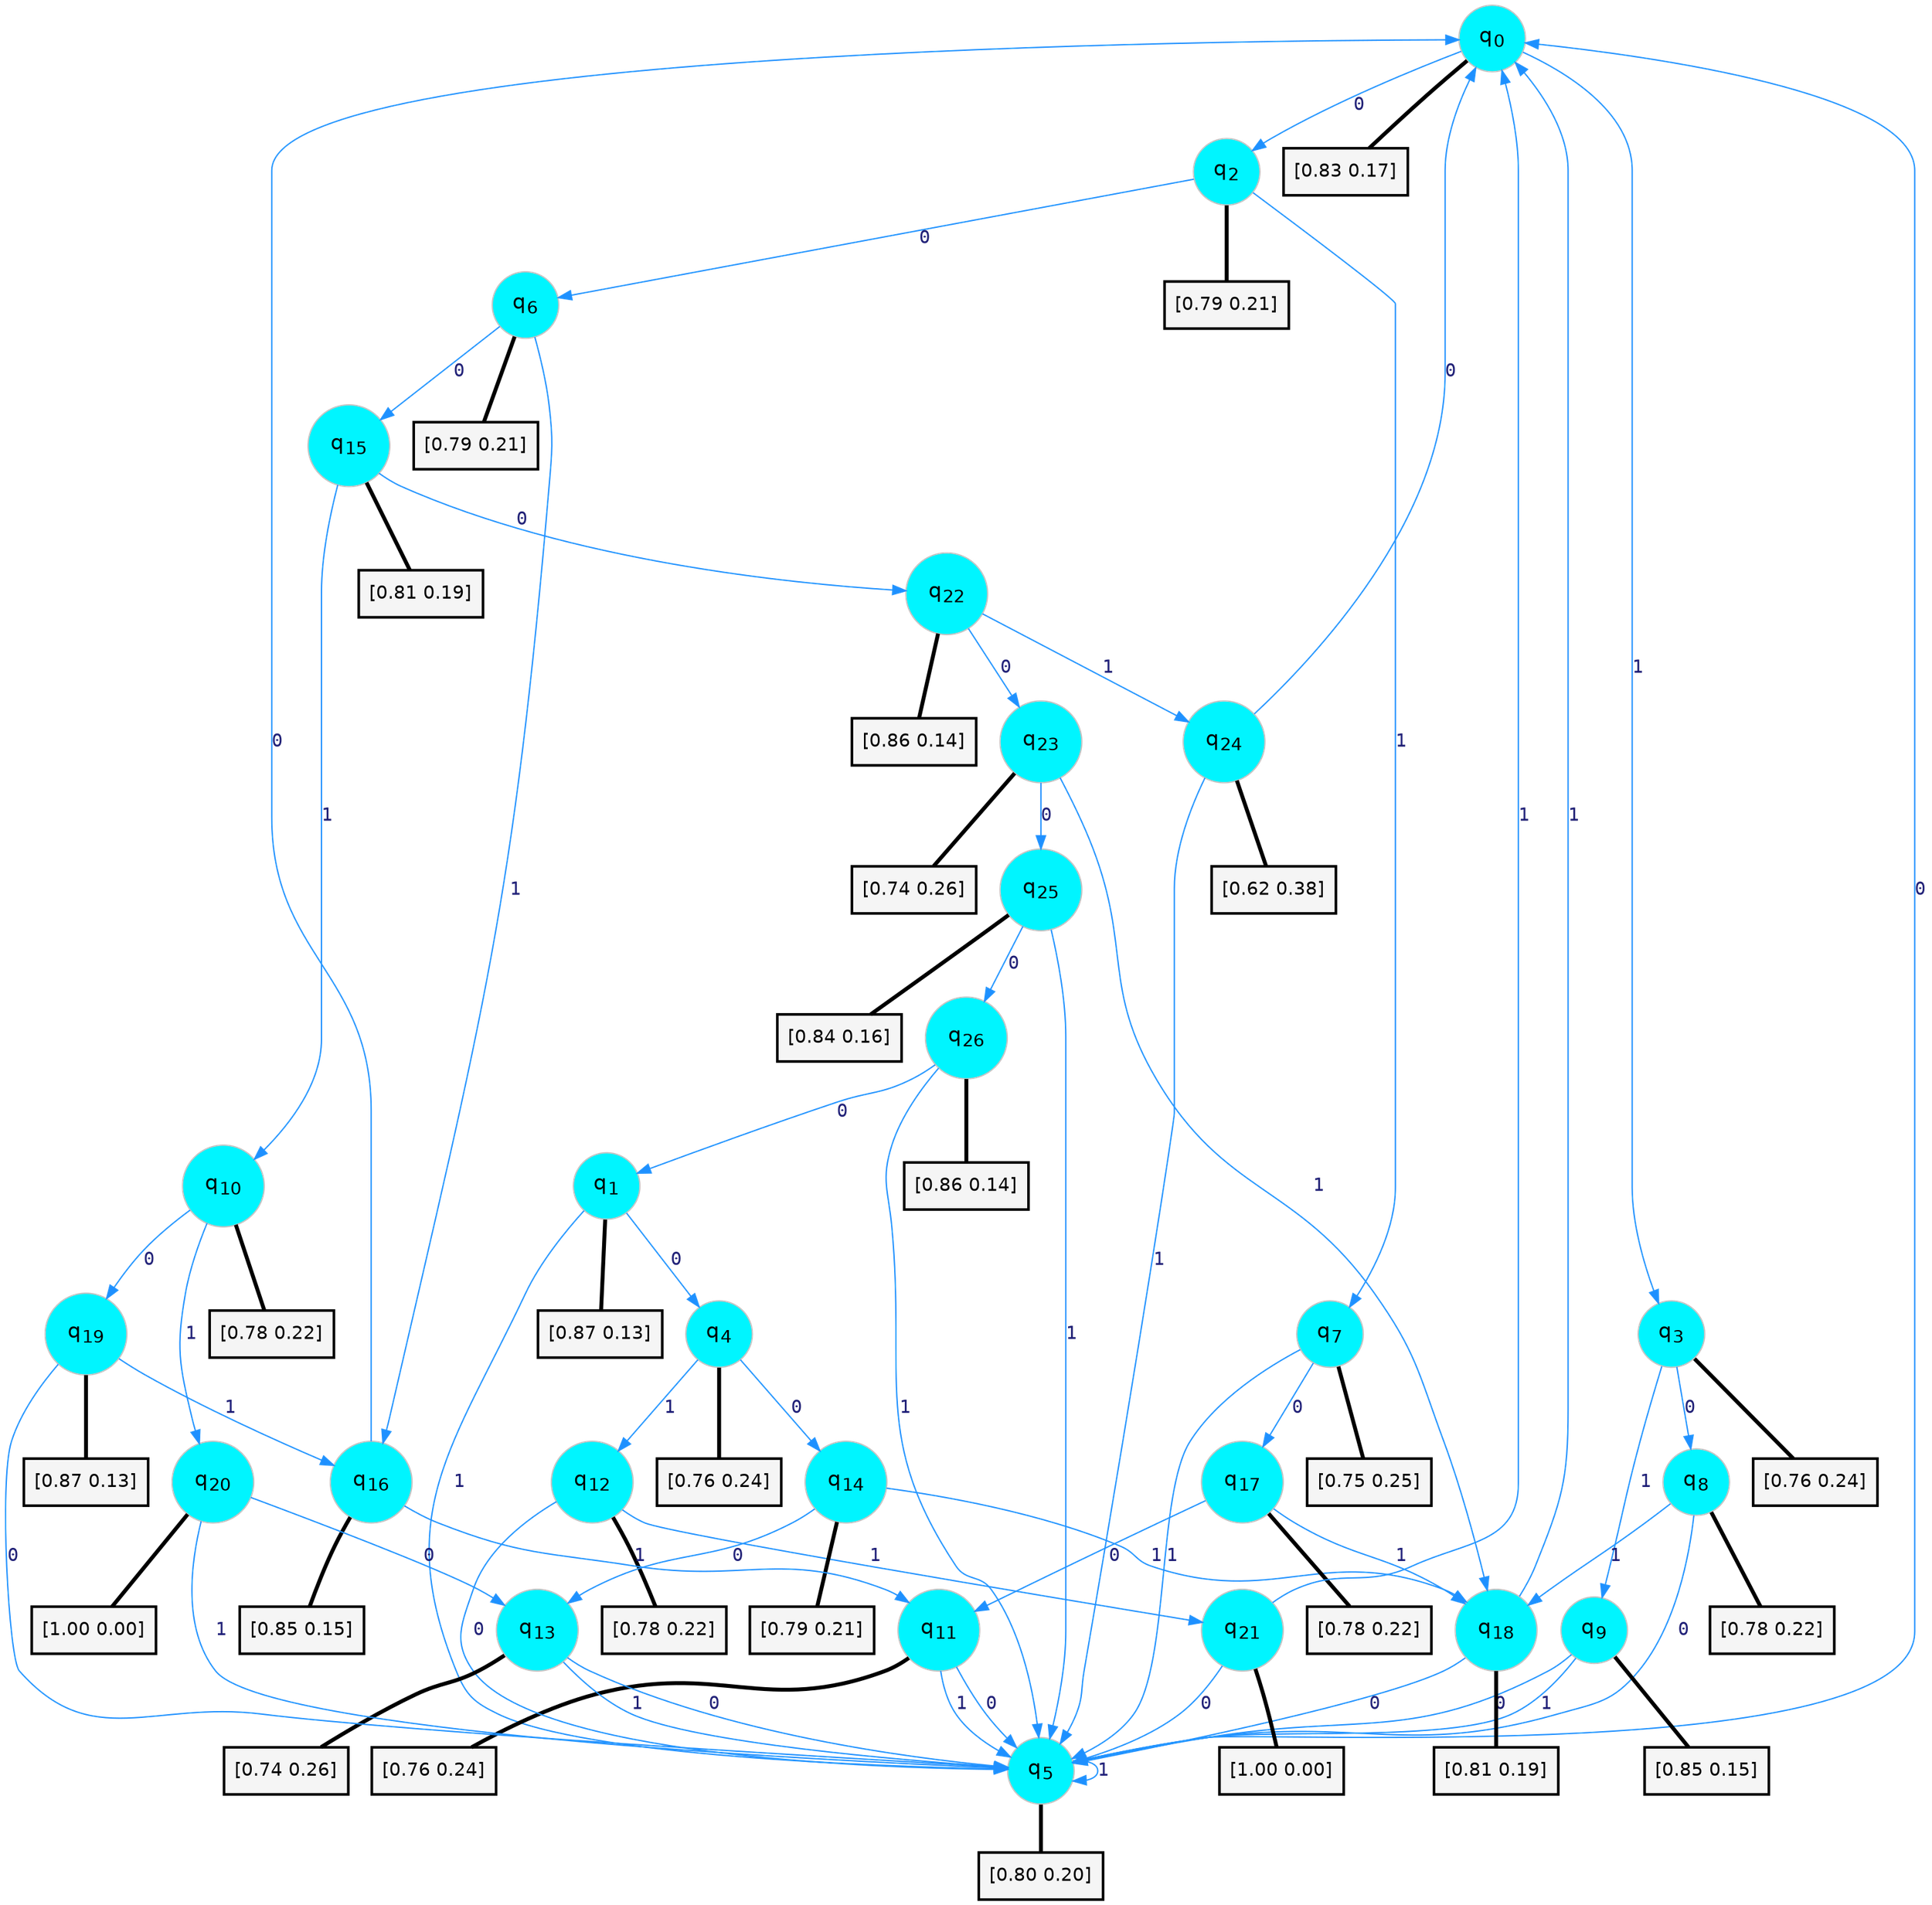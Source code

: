 digraph G {
graph [
bgcolor=transparent, dpi=300, rankdir=TD, size="40,25"];
node [
color=gray, fillcolor=turquoise1, fontcolor=black, fontname=Helvetica, fontsize=16, fontweight=bold, shape=circle, style=filled];
edge [
arrowsize=1, color=dodgerblue1, fontcolor=midnightblue, fontname=courier, fontweight=bold, penwidth=1, style=solid, weight=20];
0[label=<q<SUB>0</SUB>>];
1[label=<q<SUB>1</SUB>>];
2[label=<q<SUB>2</SUB>>];
3[label=<q<SUB>3</SUB>>];
4[label=<q<SUB>4</SUB>>];
5[label=<q<SUB>5</SUB>>];
6[label=<q<SUB>6</SUB>>];
7[label=<q<SUB>7</SUB>>];
8[label=<q<SUB>8</SUB>>];
9[label=<q<SUB>9</SUB>>];
10[label=<q<SUB>10</SUB>>];
11[label=<q<SUB>11</SUB>>];
12[label=<q<SUB>12</SUB>>];
13[label=<q<SUB>13</SUB>>];
14[label=<q<SUB>14</SUB>>];
15[label=<q<SUB>15</SUB>>];
16[label=<q<SUB>16</SUB>>];
17[label=<q<SUB>17</SUB>>];
18[label=<q<SUB>18</SUB>>];
19[label=<q<SUB>19</SUB>>];
20[label=<q<SUB>20</SUB>>];
21[label=<q<SUB>21</SUB>>];
22[label=<q<SUB>22</SUB>>];
23[label=<q<SUB>23</SUB>>];
24[label=<q<SUB>24</SUB>>];
25[label=<q<SUB>25</SUB>>];
26[label=<q<SUB>26</SUB>>];
27[label="[0.83 0.17]", shape=box,fontcolor=black, fontname=Helvetica, fontsize=14, penwidth=2, fillcolor=whitesmoke,color=black];
28[label="[0.87 0.13]", shape=box,fontcolor=black, fontname=Helvetica, fontsize=14, penwidth=2, fillcolor=whitesmoke,color=black];
29[label="[0.79 0.21]", shape=box,fontcolor=black, fontname=Helvetica, fontsize=14, penwidth=2, fillcolor=whitesmoke,color=black];
30[label="[0.76 0.24]", shape=box,fontcolor=black, fontname=Helvetica, fontsize=14, penwidth=2, fillcolor=whitesmoke,color=black];
31[label="[0.76 0.24]", shape=box,fontcolor=black, fontname=Helvetica, fontsize=14, penwidth=2, fillcolor=whitesmoke,color=black];
32[label="[0.80 0.20]", shape=box,fontcolor=black, fontname=Helvetica, fontsize=14, penwidth=2, fillcolor=whitesmoke,color=black];
33[label="[0.79 0.21]", shape=box,fontcolor=black, fontname=Helvetica, fontsize=14, penwidth=2, fillcolor=whitesmoke,color=black];
34[label="[0.75 0.25]", shape=box,fontcolor=black, fontname=Helvetica, fontsize=14, penwidth=2, fillcolor=whitesmoke,color=black];
35[label="[0.78 0.22]", shape=box,fontcolor=black, fontname=Helvetica, fontsize=14, penwidth=2, fillcolor=whitesmoke,color=black];
36[label="[0.85 0.15]", shape=box,fontcolor=black, fontname=Helvetica, fontsize=14, penwidth=2, fillcolor=whitesmoke,color=black];
37[label="[0.78 0.22]", shape=box,fontcolor=black, fontname=Helvetica, fontsize=14, penwidth=2, fillcolor=whitesmoke,color=black];
38[label="[0.76 0.24]", shape=box,fontcolor=black, fontname=Helvetica, fontsize=14, penwidth=2, fillcolor=whitesmoke,color=black];
39[label="[0.78 0.22]", shape=box,fontcolor=black, fontname=Helvetica, fontsize=14, penwidth=2, fillcolor=whitesmoke,color=black];
40[label="[0.74 0.26]", shape=box,fontcolor=black, fontname=Helvetica, fontsize=14, penwidth=2, fillcolor=whitesmoke,color=black];
41[label="[0.79 0.21]", shape=box,fontcolor=black, fontname=Helvetica, fontsize=14, penwidth=2, fillcolor=whitesmoke,color=black];
42[label="[0.81 0.19]", shape=box,fontcolor=black, fontname=Helvetica, fontsize=14, penwidth=2, fillcolor=whitesmoke,color=black];
43[label="[0.85 0.15]", shape=box,fontcolor=black, fontname=Helvetica, fontsize=14, penwidth=2, fillcolor=whitesmoke,color=black];
44[label="[0.78 0.22]", shape=box,fontcolor=black, fontname=Helvetica, fontsize=14, penwidth=2, fillcolor=whitesmoke,color=black];
45[label="[0.81 0.19]", shape=box,fontcolor=black, fontname=Helvetica, fontsize=14, penwidth=2, fillcolor=whitesmoke,color=black];
46[label="[0.87 0.13]", shape=box,fontcolor=black, fontname=Helvetica, fontsize=14, penwidth=2, fillcolor=whitesmoke,color=black];
47[label="[1.00 0.00]", shape=box,fontcolor=black, fontname=Helvetica, fontsize=14, penwidth=2, fillcolor=whitesmoke,color=black];
48[label="[1.00 0.00]", shape=box,fontcolor=black, fontname=Helvetica, fontsize=14, penwidth=2, fillcolor=whitesmoke,color=black];
49[label="[0.86 0.14]", shape=box,fontcolor=black, fontname=Helvetica, fontsize=14, penwidth=2, fillcolor=whitesmoke,color=black];
50[label="[0.74 0.26]", shape=box,fontcolor=black, fontname=Helvetica, fontsize=14, penwidth=2, fillcolor=whitesmoke,color=black];
51[label="[0.62 0.38]", shape=box,fontcolor=black, fontname=Helvetica, fontsize=14, penwidth=2, fillcolor=whitesmoke,color=black];
52[label="[0.84 0.16]", shape=box,fontcolor=black, fontname=Helvetica, fontsize=14, penwidth=2, fillcolor=whitesmoke,color=black];
53[label="[0.86 0.14]", shape=box,fontcolor=black, fontname=Helvetica, fontsize=14, penwidth=2, fillcolor=whitesmoke,color=black];
0->2 [label=0];
0->3 [label=1];
0->27 [arrowhead=none, penwidth=3,color=black];
1->4 [label=0];
1->5 [label=1];
1->28 [arrowhead=none, penwidth=3,color=black];
2->6 [label=0];
2->7 [label=1];
2->29 [arrowhead=none, penwidth=3,color=black];
3->8 [label=0];
3->9 [label=1];
3->30 [arrowhead=none, penwidth=3,color=black];
4->14 [label=0];
4->12 [label=1];
4->31 [arrowhead=none, penwidth=3,color=black];
5->0 [label=0];
5->5 [label=1];
5->32 [arrowhead=none, penwidth=3,color=black];
6->15 [label=0];
6->16 [label=1];
6->33 [arrowhead=none, penwidth=3,color=black];
7->17 [label=0];
7->5 [label=1];
7->34 [arrowhead=none, penwidth=3,color=black];
8->5 [label=0];
8->18 [label=1];
8->35 [arrowhead=none, penwidth=3,color=black];
9->5 [label=0];
9->5 [label=1];
9->36 [arrowhead=none, penwidth=3,color=black];
10->19 [label=0];
10->20 [label=1];
10->37 [arrowhead=none, penwidth=3,color=black];
11->5 [label=0];
11->5 [label=1];
11->38 [arrowhead=none, penwidth=3,color=black];
12->5 [label=0];
12->21 [label=1];
12->39 [arrowhead=none, penwidth=3,color=black];
13->5 [label=0];
13->5 [label=1];
13->40 [arrowhead=none, penwidth=3,color=black];
14->13 [label=0];
14->18 [label=1];
14->41 [arrowhead=none, penwidth=3,color=black];
15->22 [label=0];
15->10 [label=1];
15->42 [arrowhead=none, penwidth=3,color=black];
16->0 [label=0];
16->11 [label=1];
16->43 [arrowhead=none, penwidth=3,color=black];
17->11 [label=0];
17->18 [label=1];
17->44 [arrowhead=none, penwidth=3,color=black];
18->5 [label=0];
18->0 [label=1];
18->45 [arrowhead=none, penwidth=3,color=black];
19->5 [label=0];
19->16 [label=1];
19->46 [arrowhead=none, penwidth=3,color=black];
20->13 [label=0];
20->5 [label=1];
20->47 [arrowhead=none, penwidth=3,color=black];
21->5 [label=0];
21->0 [label=1];
21->48 [arrowhead=none, penwidth=3,color=black];
22->23 [label=0];
22->24 [label=1];
22->49 [arrowhead=none, penwidth=3,color=black];
23->25 [label=0];
23->18 [label=1];
23->50 [arrowhead=none, penwidth=3,color=black];
24->0 [label=0];
24->5 [label=1];
24->51 [arrowhead=none, penwidth=3,color=black];
25->26 [label=0];
25->5 [label=1];
25->52 [arrowhead=none, penwidth=3,color=black];
26->1 [label=0];
26->5 [label=1];
26->53 [arrowhead=none, penwidth=3,color=black];
}
